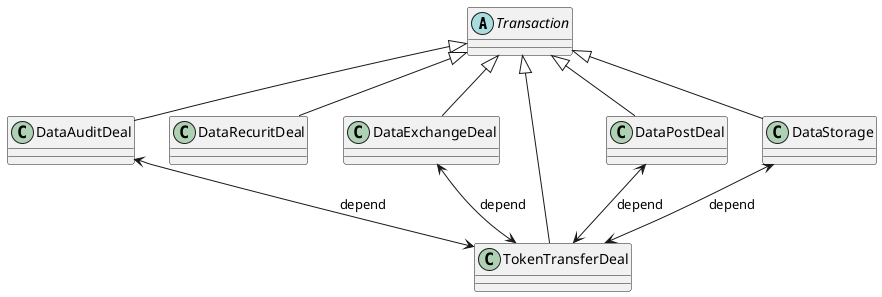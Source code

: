@startuml

abstract class Transaction
class DataAuditDeal
class DataRecuritDeal
class DataExchangeDeal
class TokenTransferDeal
class DataPostDeal
class DataStorage

Transaction<|-- DataAuditDeal

Transaction<|-- DataRecuritDeal

Transaction<|-- TokenTransferDeal

Transaction<|-- DataExchangeDeal

Transaction<|-- DataPostDeal

Transaction<|-- DataStorage


DataExchangeDeal<-->TokenTransferDeal :depend
DataPostDeal<-->TokenTransferDeal  :depend
DataAuditDeal<-->TokenTransferDeal  :depend
DataStorage<-->TokenTransferDeal  :depend



@enduml